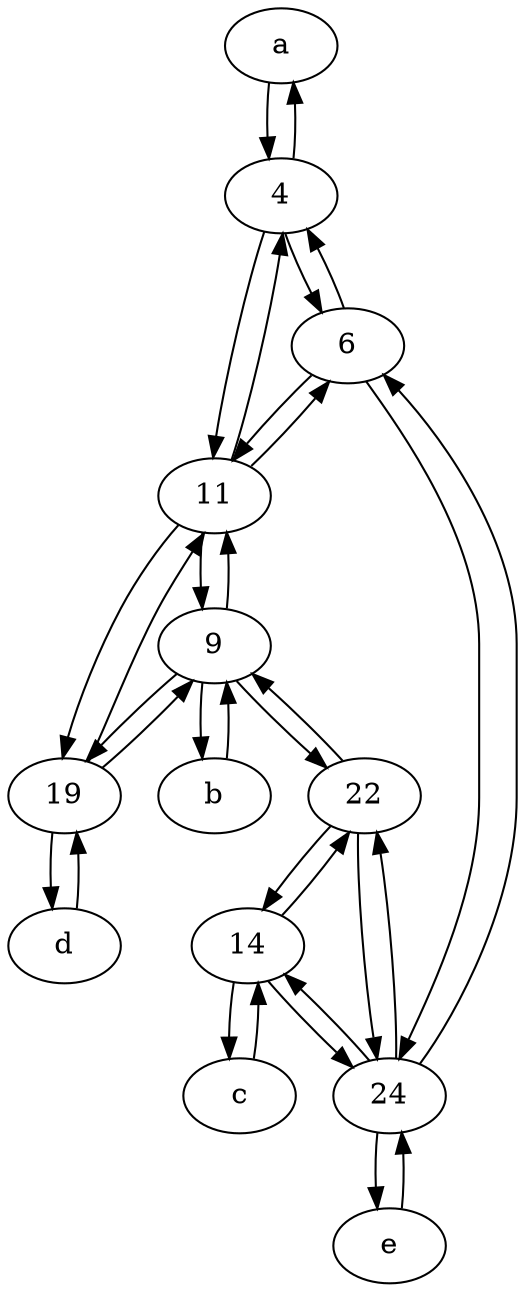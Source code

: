 digraph  {
	a [pos="40,10!"];
	d [pos="20,30!"];
	14;
	11;
	6;
	19;
	4;
	b [pos="50,20!"];
	9;
	c [pos="20,10!"];
	22;
	e [pos="30,50!"];
	24;
	24 -> 14;
	9 -> 19;
	a -> 4;
	9 -> 22;
	19 -> 9;
	9 -> 11;
	24 -> 22;
	11 -> 19;
	6 -> 24;
	d -> 19;
	22 -> 9;
	24 -> 6;
	24 -> e;
	11 -> 4;
	22 -> 24;
	19 -> 11;
	14 -> 24;
	e -> 24;
	6 -> 4;
	22 -> 14;
	4 -> 11;
	4 -> 6;
	9 -> b;
	b -> 9;
	11 -> 9;
	4 -> a;
	19 -> d;
	11 -> 6;
	14 -> 22;
	14 -> c;
	6 -> 11;
	c -> 14;

	}